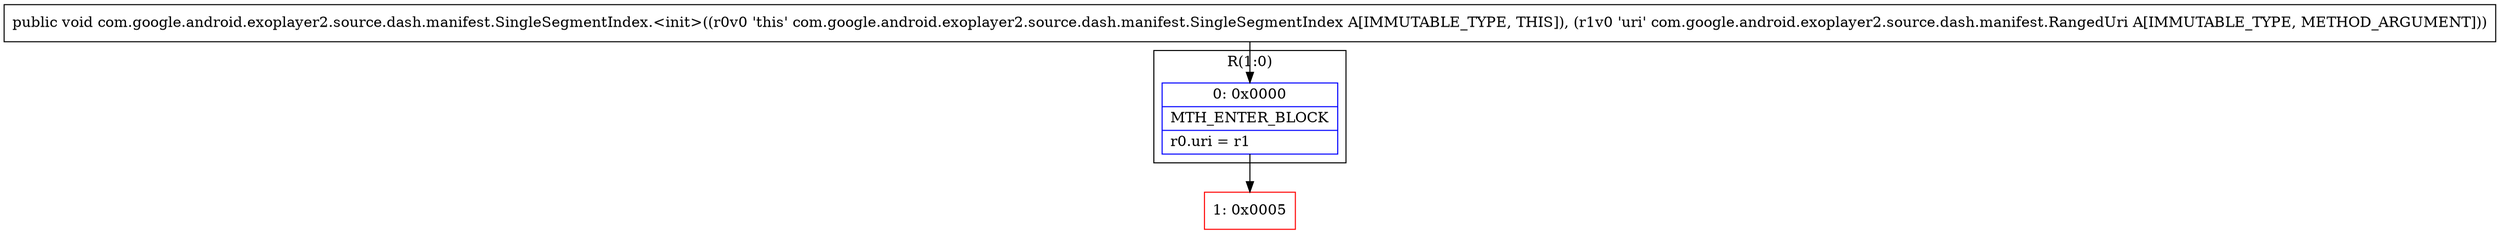 digraph "CFG forcom.google.android.exoplayer2.source.dash.manifest.SingleSegmentIndex.\<init\>(Lcom\/google\/android\/exoplayer2\/source\/dash\/manifest\/RangedUri;)V" {
subgraph cluster_Region_1730449700 {
label = "R(1:0)";
node [shape=record,color=blue];
Node_0 [shape=record,label="{0\:\ 0x0000|MTH_ENTER_BLOCK\l|r0.uri = r1\l}"];
}
Node_1 [shape=record,color=red,label="{1\:\ 0x0005}"];
MethodNode[shape=record,label="{public void com.google.android.exoplayer2.source.dash.manifest.SingleSegmentIndex.\<init\>((r0v0 'this' com.google.android.exoplayer2.source.dash.manifest.SingleSegmentIndex A[IMMUTABLE_TYPE, THIS]), (r1v0 'uri' com.google.android.exoplayer2.source.dash.manifest.RangedUri A[IMMUTABLE_TYPE, METHOD_ARGUMENT])) }"];
MethodNode -> Node_0;
Node_0 -> Node_1;
}

